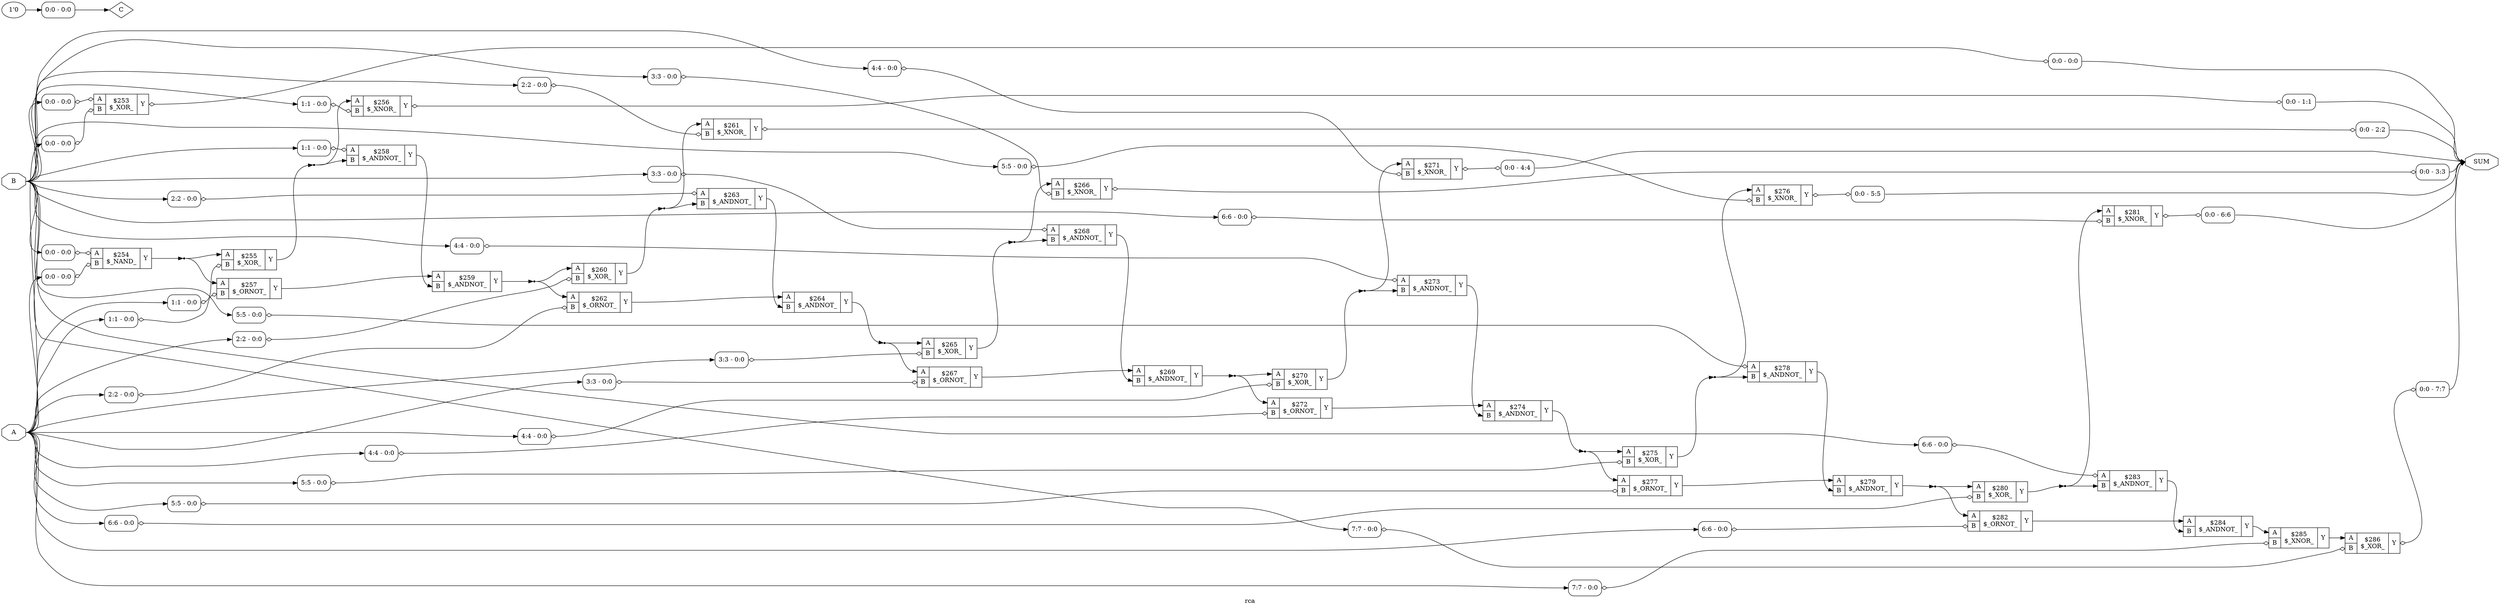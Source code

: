 digraph "rca" {
label="rca";
rankdir="LR";
remincross=true;
n27 [ shape=octagon, label="A", color="black", fontcolor="black" ];
n28 [ shape=octagon, label="B", color="black", fontcolor="black" ];
n29 [ shape=diamond, label="C", color="black", fontcolor="black" ];
n30 [ shape=octagon, label="SUM", color="black", fontcolor="black" ];
c32 [ shape=record, label="{{<p27> A|<p28> B}|$253\n$_XOR_|{<p31> Y}}",  ];
x0 [ shape=record, style=rounded, label="<s0> 0:0 - 0:0 ", color="black", fontcolor="black" ];
x0:e -> c32:p27:w [arrowhead=odiamond, arrowtail=odiamond, dir=both, color="black", fontcolor="black", label=""];
x1 [ shape=record, style=rounded, label="<s0> 0:0 - 0:0 ", color="black", fontcolor="black" ];
x1:e -> c32:p28:w [arrowhead=odiamond, arrowtail=odiamond, dir=both, color="black", fontcolor="black", label=""];
x2 [ shape=record, style=rounded, label="<s0> 0:0 - 0:0 ", color="black", fontcolor="black" ];
c32:p31:e -> x2:w [arrowhead=odiamond, arrowtail=odiamond, dir=both, color="black", fontcolor="black", label=""];
c33 [ shape=record, label="{{<p27> A|<p28> B}|$254\n$_NAND_|{<p31> Y}}",  ];
x3 [ shape=record, style=rounded, label="<s0> 0:0 - 0:0 ", color="black", fontcolor="black" ];
x3:e -> c33:p27:w [arrowhead=odiamond, arrowtail=odiamond, dir=both, color="black", fontcolor="black", label=""];
x4 [ shape=record, style=rounded, label="<s0> 0:0 - 0:0 ", color="black", fontcolor="black" ];
x4:e -> c33:p28:w [arrowhead=odiamond, arrowtail=odiamond, dir=both, color="black", fontcolor="black", label=""];
c34 [ shape=record, label="{{<p27> A|<p28> B}|$255\n$_XOR_|{<p31> Y}}",  ];
x5 [ shape=record, style=rounded, label="<s0> 1:1 - 0:0 ", color="black", fontcolor="black" ];
x5:e -> c34:p28:w [arrowhead=odiamond, arrowtail=odiamond, dir=both, color="black", fontcolor="black", label=""];
c35 [ shape=record, label="{{<p27> A|<p28> B}|$256\n$_XNOR_|{<p31> Y}}",  ];
x6 [ shape=record, style=rounded, label="<s0> 1:1 - 0:0 ", color="black", fontcolor="black" ];
x6:e -> c35:p28:w [arrowhead=odiamond, arrowtail=odiamond, dir=both, color="black", fontcolor="black", label=""];
x7 [ shape=record, style=rounded, label="<s0> 0:0 - 1:1 ", color="black", fontcolor="black" ];
c35:p31:e -> x7:w [arrowhead=odiamond, arrowtail=odiamond, dir=both, color="black", fontcolor="black", label=""];
c36 [ shape=record, label="{{<p27> A|<p28> B}|$257\n$_ORNOT_|{<p31> Y}}",  ];
x8 [ shape=record, style=rounded, label="<s0> 1:1 - 0:0 ", color="black", fontcolor="black" ];
x8:e -> c36:p28:w [arrowhead=odiamond, arrowtail=odiamond, dir=both, color="black", fontcolor="black", label=""];
c37 [ shape=record, label="{{<p27> A|<p28> B}|$258\n$_ANDNOT_|{<p31> Y}}",  ];
x9 [ shape=record, style=rounded, label="<s0> 1:1 - 0:0 ", color="black", fontcolor="black" ];
x9:e -> c37:p27:w [arrowhead=odiamond, arrowtail=odiamond, dir=both, color="black", fontcolor="black", label=""];
c38 [ shape=record, label="{{<p27> A|<p28> B}|$259\n$_ANDNOT_|{<p31> Y}}",  ];
c39 [ shape=record, label="{{<p27> A|<p28> B}|$260\n$_XOR_|{<p31> Y}}",  ];
x10 [ shape=record, style=rounded, label="<s0> 2:2 - 0:0 ", color="black", fontcolor="black" ];
x10:e -> c39:p28:w [arrowhead=odiamond, arrowtail=odiamond, dir=both, color="black", fontcolor="black", label=""];
c40 [ shape=record, label="{{<p27> A|<p28> B}|$261\n$_XNOR_|{<p31> Y}}",  ];
x11 [ shape=record, style=rounded, label="<s0> 2:2 - 0:0 ", color="black", fontcolor="black" ];
x11:e -> c40:p28:w [arrowhead=odiamond, arrowtail=odiamond, dir=both, color="black", fontcolor="black", label=""];
x12 [ shape=record, style=rounded, label="<s0> 0:0 - 2:2 ", color="black", fontcolor="black" ];
c40:p31:e -> x12:w [arrowhead=odiamond, arrowtail=odiamond, dir=both, color="black", fontcolor="black", label=""];
c41 [ shape=record, label="{{<p27> A|<p28> B}|$262\n$_ORNOT_|{<p31> Y}}",  ];
x13 [ shape=record, style=rounded, label="<s0> 2:2 - 0:0 ", color="black", fontcolor="black" ];
x13:e -> c41:p28:w [arrowhead=odiamond, arrowtail=odiamond, dir=both, color="black", fontcolor="black", label=""];
c42 [ shape=record, label="{{<p27> A|<p28> B}|$263\n$_ANDNOT_|{<p31> Y}}",  ];
x14 [ shape=record, style=rounded, label="<s0> 2:2 - 0:0 ", color="black", fontcolor="black" ];
x14:e -> c42:p27:w [arrowhead=odiamond, arrowtail=odiamond, dir=both, color="black", fontcolor="black", label=""];
c43 [ shape=record, label="{{<p27> A|<p28> B}|$264\n$_ANDNOT_|{<p31> Y}}",  ];
c44 [ shape=record, label="{{<p27> A|<p28> B}|$265\n$_XOR_|{<p31> Y}}",  ];
x15 [ shape=record, style=rounded, label="<s0> 3:3 - 0:0 ", color="black", fontcolor="black" ];
x15:e -> c44:p28:w [arrowhead=odiamond, arrowtail=odiamond, dir=both, color="black", fontcolor="black", label=""];
c45 [ shape=record, label="{{<p27> A|<p28> B}|$266\n$_XNOR_|{<p31> Y}}",  ];
x16 [ shape=record, style=rounded, label="<s0> 3:3 - 0:0 ", color="black", fontcolor="black" ];
x16:e -> c45:p28:w [arrowhead=odiamond, arrowtail=odiamond, dir=both, color="black", fontcolor="black", label=""];
x17 [ shape=record, style=rounded, label="<s0> 0:0 - 3:3 ", color="black", fontcolor="black" ];
c45:p31:e -> x17:w [arrowhead=odiamond, arrowtail=odiamond, dir=both, color="black", fontcolor="black", label=""];
c46 [ shape=record, label="{{<p27> A|<p28> B}|$267\n$_ORNOT_|{<p31> Y}}",  ];
x18 [ shape=record, style=rounded, label="<s0> 3:3 - 0:0 ", color="black", fontcolor="black" ];
x18:e -> c46:p28:w [arrowhead=odiamond, arrowtail=odiamond, dir=both, color="black", fontcolor="black", label=""];
c47 [ shape=record, label="{{<p27> A|<p28> B}|$268\n$_ANDNOT_|{<p31> Y}}",  ];
x19 [ shape=record, style=rounded, label="<s0> 3:3 - 0:0 ", color="black", fontcolor="black" ];
x19:e -> c47:p27:w [arrowhead=odiamond, arrowtail=odiamond, dir=both, color="black", fontcolor="black", label=""];
c48 [ shape=record, label="{{<p27> A|<p28> B}|$269\n$_ANDNOT_|{<p31> Y}}",  ];
c49 [ shape=record, label="{{<p27> A|<p28> B}|$270\n$_XOR_|{<p31> Y}}",  ];
x20 [ shape=record, style=rounded, label="<s0> 4:4 - 0:0 ", color="black", fontcolor="black" ];
x20:e -> c49:p28:w [arrowhead=odiamond, arrowtail=odiamond, dir=both, color="black", fontcolor="black", label=""];
c50 [ shape=record, label="{{<p27> A|<p28> B}|$271\n$_XNOR_|{<p31> Y}}",  ];
x21 [ shape=record, style=rounded, label="<s0> 4:4 - 0:0 ", color="black", fontcolor="black" ];
x21:e -> c50:p28:w [arrowhead=odiamond, arrowtail=odiamond, dir=both, color="black", fontcolor="black", label=""];
x22 [ shape=record, style=rounded, label="<s0> 0:0 - 4:4 ", color="black", fontcolor="black" ];
c50:p31:e -> x22:w [arrowhead=odiamond, arrowtail=odiamond, dir=both, color="black", fontcolor="black", label=""];
c51 [ shape=record, label="{{<p27> A|<p28> B}|$272\n$_ORNOT_|{<p31> Y}}",  ];
x23 [ shape=record, style=rounded, label="<s0> 4:4 - 0:0 ", color="black", fontcolor="black" ];
x23:e -> c51:p28:w [arrowhead=odiamond, arrowtail=odiamond, dir=both, color="black", fontcolor="black", label=""];
c52 [ shape=record, label="{{<p27> A|<p28> B}|$273\n$_ANDNOT_|{<p31> Y}}",  ];
x24 [ shape=record, style=rounded, label="<s0> 4:4 - 0:0 ", color="black", fontcolor="black" ];
x24:e -> c52:p27:w [arrowhead=odiamond, arrowtail=odiamond, dir=both, color="black", fontcolor="black", label=""];
c53 [ shape=record, label="{{<p27> A|<p28> B}|$274\n$_ANDNOT_|{<p31> Y}}",  ];
c54 [ shape=record, label="{{<p27> A|<p28> B}|$275\n$_XOR_|{<p31> Y}}",  ];
x25 [ shape=record, style=rounded, label="<s0> 5:5 - 0:0 ", color="black", fontcolor="black" ];
x25:e -> c54:p28:w [arrowhead=odiamond, arrowtail=odiamond, dir=both, color="black", fontcolor="black", label=""];
c55 [ shape=record, label="{{<p27> A|<p28> B}|$276\n$_XNOR_|{<p31> Y}}",  ];
x26 [ shape=record, style=rounded, label="<s0> 5:5 - 0:0 ", color="black", fontcolor="black" ];
x26:e -> c55:p28:w [arrowhead=odiamond, arrowtail=odiamond, dir=both, color="black", fontcolor="black", label=""];
x27 [ shape=record, style=rounded, label="<s0> 0:0 - 5:5 ", color="black", fontcolor="black" ];
c55:p31:e -> x27:w [arrowhead=odiamond, arrowtail=odiamond, dir=both, color="black", fontcolor="black", label=""];
c56 [ shape=record, label="{{<p27> A|<p28> B}|$277\n$_ORNOT_|{<p31> Y}}",  ];
x28 [ shape=record, style=rounded, label="<s0> 5:5 - 0:0 ", color="black", fontcolor="black" ];
x28:e -> c56:p28:w [arrowhead=odiamond, arrowtail=odiamond, dir=both, color="black", fontcolor="black", label=""];
c57 [ shape=record, label="{{<p27> A|<p28> B}|$278\n$_ANDNOT_|{<p31> Y}}",  ];
x29 [ shape=record, style=rounded, label="<s0> 5:5 - 0:0 ", color="black", fontcolor="black" ];
x29:e -> c57:p27:w [arrowhead=odiamond, arrowtail=odiamond, dir=both, color="black", fontcolor="black", label=""];
c58 [ shape=record, label="{{<p27> A|<p28> B}|$279\n$_ANDNOT_|{<p31> Y}}",  ];
c59 [ shape=record, label="{{<p27> A|<p28> B}|$280\n$_XOR_|{<p31> Y}}",  ];
x30 [ shape=record, style=rounded, label="<s0> 6:6 - 0:0 ", color="black", fontcolor="black" ];
x30:e -> c59:p28:w [arrowhead=odiamond, arrowtail=odiamond, dir=both, color="black", fontcolor="black", label=""];
c60 [ shape=record, label="{{<p27> A|<p28> B}|$281\n$_XNOR_|{<p31> Y}}",  ];
x31 [ shape=record, style=rounded, label="<s0> 6:6 - 0:0 ", color="black", fontcolor="black" ];
x31:e -> c60:p28:w [arrowhead=odiamond, arrowtail=odiamond, dir=both, color="black", fontcolor="black", label=""];
x32 [ shape=record, style=rounded, label="<s0> 0:0 - 6:6 ", color="black", fontcolor="black" ];
c60:p31:e -> x32:w [arrowhead=odiamond, arrowtail=odiamond, dir=both, color="black", fontcolor="black", label=""];
c61 [ shape=record, label="{{<p27> A|<p28> B}|$282\n$_ORNOT_|{<p31> Y}}",  ];
x33 [ shape=record, style=rounded, label="<s0> 6:6 - 0:0 ", color="black", fontcolor="black" ];
x33:e -> c61:p28:w [arrowhead=odiamond, arrowtail=odiamond, dir=both, color="black", fontcolor="black", label=""];
c62 [ shape=record, label="{{<p27> A|<p28> B}|$283\n$_ANDNOT_|{<p31> Y}}",  ];
x34 [ shape=record, style=rounded, label="<s0> 6:6 - 0:0 ", color="black", fontcolor="black" ];
x34:e -> c62:p27:w [arrowhead=odiamond, arrowtail=odiamond, dir=both, color="black", fontcolor="black", label=""];
c63 [ shape=record, label="{{<p27> A|<p28> B}|$284\n$_ANDNOT_|{<p31> Y}}",  ];
c64 [ shape=record, label="{{<p27> A|<p28> B}|$285\n$_XNOR_|{<p31> Y}}",  ];
x35 [ shape=record, style=rounded, label="<s0> 7:7 - 0:0 ", color="black", fontcolor="black" ];
x35:e -> c64:p28:w [arrowhead=odiamond, arrowtail=odiamond, dir=both, color="black", fontcolor="black", label=""];
c65 [ shape=record, label="{{<p27> A|<p28> B}|$286\n$_XOR_|{<p31> Y}}",  ];
x36 [ shape=record, style=rounded, label="<s0> 7:7 - 0:0 ", color="black", fontcolor="black" ];
x36:e -> c65:p28:w [arrowhead=odiamond, arrowtail=odiamond, dir=both, color="black", fontcolor="black", label=""];
x37 [ shape=record, style=rounded, label="<s0> 0:0 - 7:7 ", color="black", fontcolor="black" ];
c65:p31:e -> x37:w [arrowhead=odiamond, arrowtail=odiamond, dir=both, color="black", fontcolor="black", label=""];
v38 [ label="1'0" ];
x39 [ shape=record, style=rounded, label="<s0> 0:0 - 0:0 ", color="black", fontcolor="black" ];
n1 [ shape=point ];
c33:p31:e -> n1:w [color="black", fontcolor="black", label=""];
n1:e -> c34:p27:w [color="black", fontcolor="black", label=""];
n1:e -> c36:p27:w [color="black", fontcolor="black", label=""];
n10 [ shape=point ];
c44:p31:e -> n10:w [color="black", fontcolor="black", label=""];
n10:e -> c45:p27:w [color="black", fontcolor="black", label=""];
n10:e -> c47:p28:w [color="black", fontcolor="black", label=""];
c46:p31:e -> c48:p27:w [color="black", fontcolor="black", label=""];
c47:p31:e -> c48:p28:w [color="black", fontcolor="black", label=""];
n13 [ shape=point ];
c48:p31:e -> n13:w [color="black", fontcolor="black", label=""];
n13:e -> c49:p27:w [color="black", fontcolor="black", label=""];
n13:e -> c51:p27:w [color="black", fontcolor="black", label=""];
n14 [ shape=point ];
c49:p31:e -> n14:w [color="black", fontcolor="black", label=""];
n14:e -> c50:p27:w [color="black", fontcolor="black", label=""];
n14:e -> c52:p28:w [color="black", fontcolor="black", label=""];
c51:p31:e -> c53:p27:w [color="black", fontcolor="black", label=""];
c52:p31:e -> c53:p28:w [color="black", fontcolor="black", label=""];
n17 [ shape=point ];
c53:p31:e -> n17:w [color="black", fontcolor="black", label=""];
n17:e -> c54:p27:w [color="black", fontcolor="black", label=""];
n17:e -> c56:p27:w [color="black", fontcolor="black", label=""];
n18 [ shape=point ];
c54:p31:e -> n18:w [color="black", fontcolor="black", label=""];
n18:e -> c55:p27:w [color="black", fontcolor="black", label=""];
n18:e -> c57:p28:w [color="black", fontcolor="black", label=""];
c56:p31:e -> c58:p27:w [color="black", fontcolor="black", label=""];
n2 [ shape=point ];
c34:p31:e -> n2:w [color="black", fontcolor="black", label=""];
n2:e -> c35:p27:w [color="black", fontcolor="black", label=""];
n2:e -> c37:p28:w [color="black", fontcolor="black", label=""];
c57:p31:e -> c58:p28:w [color="black", fontcolor="black", label=""];
n21 [ shape=point ];
c58:p31:e -> n21:w [color="black", fontcolor="black", label=""];
n21:e -> c59:p27:w [color="black", fontcolor="black", label=""];
n21:e -> c61:p27:w [color="black", fontcolor="black", label=""];
n22 [ shape=point ];
c59:p31:e -> n22:w [color="black", fontcolor="black", label=""];
n22:e -> c60:p27:w [color="black", fontcolor="black", label=""];
n22:e -> c62:p28:w [color="black", fontcolor="black", label=""];
c61:p31:e -> c63:p27:w [color="black", fontcolor="black", label=""];
c62:p31:e -> c63:p28:w [color="black", fontcolor="black", label=""];
c63:p31:e -> c64:p27:w [color="black", fontcolor="black", label=""];
c64:p31:e -> c65:p27:w [color="black", fontcolor="black", label=""];
n27:e -> x10:s0:w [color="black", fontcolor="black", label=""];
n27:e -> x13:s0:w [color="black", fontcolor="black", label=""];
n27:e -> x15:s0:w [color="black", fontcolor="black", label=""];
n27:e -> x18:s0:w [color="black", fontcolor="black", label=""];
n27:e -> x1:s0:w [color="black", fontcolor="black", label=""];
n27:e -> x20:s0:w [color="black", fontcolor="black", label=""];
n27:e -> x23:s0:w [color="black", fontcolor="black", label=""];
n27:e -> x25:s0:w [color="black", fontcolor="black", label=""];
n27:e -> x28:s0:w [color="black", fontcolor="black", label=""];
n27:e -> x30:s0:w [color="black", fontcolor="black", label=""];
n27:e -> x33:s0:w [color="black", fontcolor="black", label=""];
n27:e -> x35:s0:w [color="black", fontcolor="black", label=""];
n27:e -> x4:s0:w [color="black", fontcolor="black", label=""];
n27:e -> x5:s0:w [color="black", fontcolor="black", label=""];
n27:e -> x8:s0:w [color="black", fontcolor="black", label=""];
n28:e -> x0:s0:w [color="black", fontcolor="black", label=""];
n28:e -> x11:s0:w [color="black", fontcolor="black", label=""];
n28:e -> x14:s0:w [color="black", fontcolor="black", label=""];
n28:e -> x16:s0:w [color="black", fontcolor="black", label=""];
n28:e -> x19:s0:w [color="black", fontcolor="black", label=""];
n28:e -> x21:s0:w [color="black", fontcolor="black", label=""];
n28:e -> x24:s0:w [color="black", fontcolor="black", label=""];
n28:e -> x26:s0:w [color="black", fontcolor="black", label=""];
n28:e -> x29:s0:w [color="black", fontcolor="black", label=""];
n28:e -> x31:s0:w [color="black", fontcolor="black", label=""];
n28:e -> x34:s0:w [color="black", fontcolor="black", label=""];
n28:e -> x36:s0:w [color="black", fontcolor="black", label=""];
n28:e -> x3:s0:w [color="black", fontcolor="black", label=""];
n28:e -> x6:s0:w [color="black", fontcolor="black", label=""];
n28:e -> x9:s0:w [color="black", fontcolor="black", label=""];
x39:s0:e -> n29:w [color="black", fontcolor="black", label=""];
c36:p31:e -> c38:p27:w [color="black", fontcolor="black", label=""];
x12:s0:e -> n30:w [color="black", fontcolor="black", label=""];
x17:s0:e -> n30:w [color="black", fontcolor="black", label=""];
x22:s0:e -> n30:w [color="black", fontcolor="black", label=""];
x27:s0:e -> n30:w [color="black", fontcolor="black", label=""];
x2:s0:e -> n30:w [color="black", fontcolor="black", label=""];
x32:s0:e -> n30:w [color="black", fontcolor="black", label=""];
x37:s0:e -> n30:w [color="black", fontcolor="black", label=""];
x7:s0:e -> n30:w [color="black", fontcolor="black", label=""];
c37:p31:e -> c38:p28:w [color="black", fontcolor="black", label=""];
n5 [ shape=point ];
c38:p31:e -> n5:w [color="black", fontcolor="black", label=""];
n5:e -> c39:p27:w [color="black", fontcolor="black", label=""];
n5:e -> c41:p27:w [color="black", fontcolor="black", label=""];
n6 [ shape=point ];
c39:p31:e -> n6:w [color="black", fontcolor="black", label=""];
n6:e -> c40:p27:w [color="black", fontcolor="black", label=""];
n6:e -> c42:p28:w [color="black", fontcolor="black", label=""];
c41:p31:e -> c43:p27:w [color="black", fontcolor="black", label=""];
c42:p31:e -> c43:p28:w [color="black", fontcolor="black", label=""];
n9 [ shape=point ];
c43:p31:e -> n9:w [color="black", fontcolor="black", label=""];
n9:e -> c44:p27:w [color="black", fontcolor="black", label=""];
n9:e -> c46:p27:w [color="black", fontcolor="black", label=""];
v38:e -> x39:w [color="black", fontcolor="black", label=""];
}
